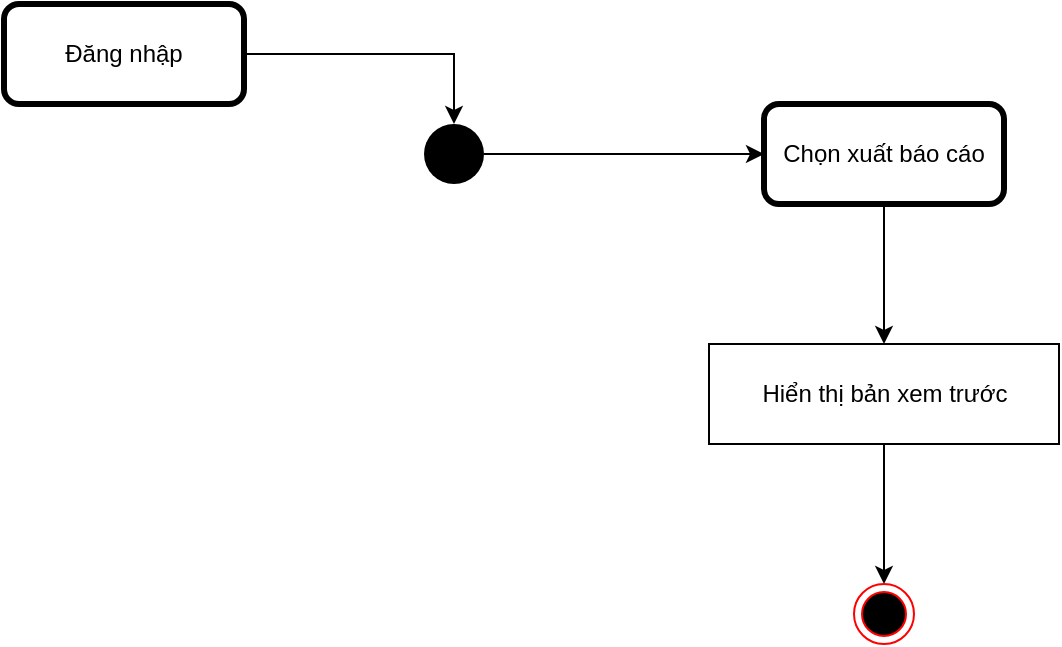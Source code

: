 <mxfile version="13.9.2" type="device"><diagram id="H_upTpkNKpiFuuyi4QvX" name="Page-1"><mxGraphModel dx="1865" dy="592" grid="1" gridSize="10" guides="1" tooltips="1" connect="1" arrows="1" fold="1" page="1" pageScale="1" pageWidth="827" pageHeight="1169" math="0" shadow="0"><root><mxCell id="0"/><mxCell id="1" parent="0"/><mxCell id="acG9q9HnbtRRep_GRzMn-3" style="edgeStyle=orthogonalEdgeStyle;rounded=0;orthogonalLoop=1;jettySize=auto;html=1;entryX=0;entryY=0.5;entryDx=0;entryDy=0;" edge="1" parent="1" source="acG9q9HnbtRRep_GRzMn-1" target="acG9q9HnbtRRep_GRzMn-2"><mxGeometry relative="1" as="geometry"/></mxCell><mxCell id="acG9q9HnbtRRep_GRzMn-1" value="" style="ellipse;fillColor=#000000;strokeColor=none;" vertex="1" parent="1"><mxGeometry x="150" y="90" width="30" height="30" as="geometry"/></mxCell><mxCell id="acG9q9HnbtRRep_GRzMn-6" style="edgeStyle=orthogonalEdgeStyle;rounded=0;orthogonalLoop=1;jettySize=auto;html=1;entryX=0.5;entryY=0;entryDx=0;entryDy=0;" edge="1" parent="1" source="acG9q9HnbtRRep_GRzMn-2" target="acG9q9HnbtRRep_GRzMn-4"><mxGeometry relative="1" as="geometry"/></mxCell><mxCell id="acG9q9HnbtRRep_GRzMn-2" value="Chọn xuất báo cáo" style="shape=ext;rounded=1;html=1;whiteSpace=wrap;strokeWidth=3;" vertex="1" parent="1"><mxGeometry x="320" y="80" width="120" height="50" as="geometry"/></mxCell><mxCell id="acG9q9HnbtRRep_GRzMn-12" style="edgeStyle=orthogonalEdgeStyle;rounded=0;orthogonalLoop=1;jettySize=auto;html=1;entryX=0.5;entryY=0;entryDx=0;entryDy=0;" edge="1" parent="1" source="acG9q9HnbtRRep_GRzMn-4" target="acG9q9HnbtRRep_GRzMn-7"><mxGeometry relative="1" as="geometry"/></mxCell><mxCell id="acG9q9HnbtRRep_GRzMn-4" value="Hiển thị bản xem trước" style="html=1;dashed=0;whitespace=wrap;" vertex="1" parent="1"><mxGeometry x="292.5" y="200" width="175" height="50" as="geometry"/></mxCell><mxCell id="acG9q9HnbtRRep_GRzMn-7" value="" style="ellipse;html=1;shape=endState;fillColor=#000000;strokeColor=#ff0000;" vertex="1" parent="1"><mxGeometry x="365" y="320" width="30" height="30" as="geometry"/></mxCell><mxCell id="acG9q9HnbtRRep_GRzMn-10" style="edgeStyle=orthogonalEdgeStyle;rounded=0;orthogonalLoop=1;jettySize=auto;html=1;entryX=0.5;entryY=0;entryDx=0;entryDy=0;" edge="1" parent="1" source="acG9q9HnbtRRep_GRzMn-9" target="acG9q9HnbtRRep_GRzMn-1"><mxGeometry relative="1" as="geometry"/></mxCell><mxCell id="acG9q9HnbtRRep_GRzMn-9" value="Đăng nhập" style="shape=ext;rounded=1;html=1;whiteSpace=wrap;strokeWidth=3;" vertex="1" parent="1"><mxGeometry x="-60" y="30" width="120" height="50" as="geometry"/></mxCell></root></mxGraphModel></diagram></mxfile>